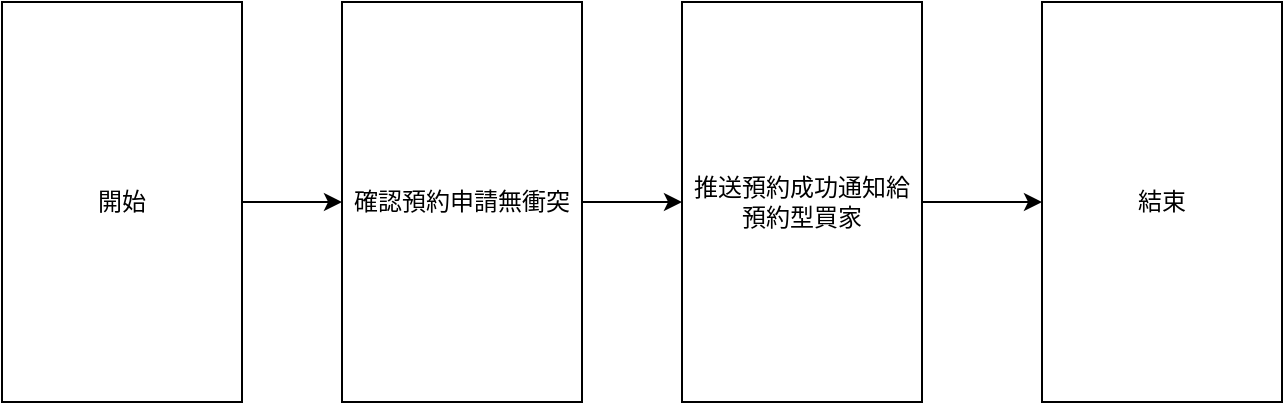 <mxfile>
    <diagram id="A0bn-zkMpgg6kvPQ1tZh" name="第1頁">
        <mxGraphModel dx="1130" dy="787" grid="1" gridSize="10" guides="1" tooltips="1" connect="1" arrows="1" fold="1" page="1" pageScale="1" pageWidth="827" pageHeight="1169" math="0" shadow="0">
            <root>
                <mxCell id="0"/>
                <mxCell id="1" parent="0"/>
                <mxCell id="7" style="edgeStyle=none;html=1;entryX=0;entryY=0.5;entryDx=0;entryDy=0;" edge="1" parent="1" source="3" target="4">
                    <mxGeometry relative="1" as="geometry"/>
                </mxCell>
                <mxCell id="3" value="開始" style="rounded=0;whiteSpace=wrap;html=1;" vertex="1" parent="1">
                    <mxGeometry x="90" y="160" width="120" height="200" as="geometry"/>
                </mxCell>
                <mxCell id="8" style="edgeStyle=none;html=1;" edge="1" parent="1" source="4" target="6">
                    <mxGeometry relative="1" as="geometry"/>
                </mxCell>
                <mxCell id="4" value="確認預約申請無衝突" style="rounded=0;whiteSpace=wrap;html=1;" vertex="1" parent="1">
                    <mxGeometry x="260" y="160" width="120" height="200" as="geometry"/>
                </mxCell>
                <mxCell id="5" value="結束" style="rounded=0;whiteSpace=wrap;html=1;" vertex="1" parent="1">
                    <mxGeometry x="610" y="160" width="120" height="200" as="geometry"/>
                </mxCell>
                <mxCell id="9" style="edgeStyle=none;html=1;entryX=0;entryY=0.5;entryDx=0;entryDy=0;" edge="1" parent="1" source="6" target="5">
                    <mxGeometry relative="1" as="geometry"/>
                </mxCell>
                <mxCell id="6" value="推送預約成功通知給預約型買家" style="rounded=0;whiteSpace=wrap;html=1;" vertex="1" parent="1">
                    <mxGeometry x="430" y="160" width="120" height="200" as="geometry"/>
                </mxCell>
            </root>
        </mxGraphModel>
    </diagram>
</mxfile>